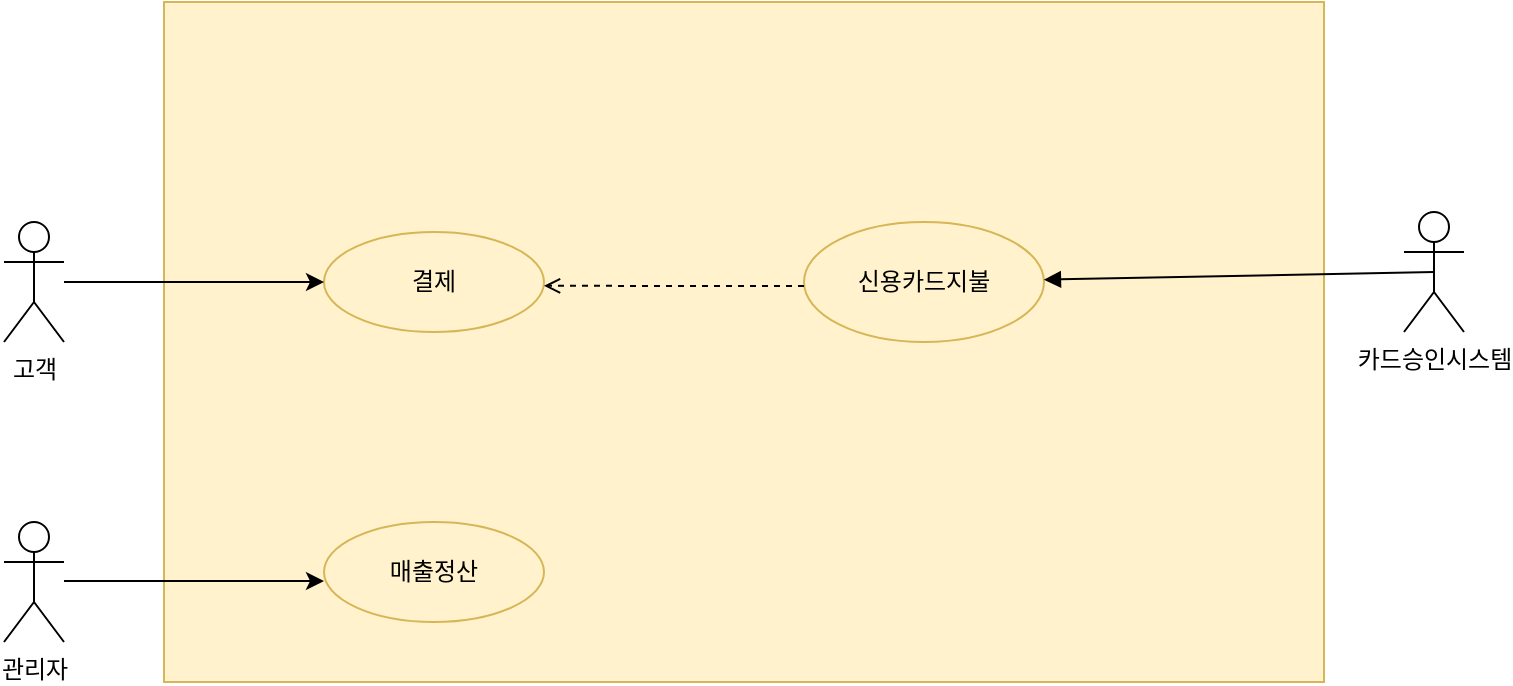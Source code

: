 <mxfile version="16.1.0" type="github" pages="4">
  <diagram id="C5RBs43oDa-KdzZeNtuy" name="Page-1">
    <mxGraphModel dx="1038" dy="579" grid="1" gridSize="10" guides="1" tooltips="1" connect="1" arrows="1" fold="1" page="1" pageScale="1" pageWidth="827" pageHeight="1169" math="0" shadow="0">
      <root>
        <mxCell id="WIyWlLk6GJQsqaUBKTNV-0" />
        <mxCell id="WIyWlLk6GJQsqaUBKTNV-1" parent="WIyWlLk6GJQsqaUBKTNV-0" />
        <mxCell id="aRHWvMybmiUx6WjFG1LS-0" value="" style="html=1;fillColor=#fff2cc;strokeColor=#d6b656;" parent="WIyWlLk6GJQsqaUBKTNV-1" vertex="1">
          <mxGeometry x="120" y="180" width="580" height="340" as="geometry" />
        </mxCell>
        <mxCell id="aRHWvMybmiUx6WjFG1LS-1" value="결제" style="ellipse;whiteSpace=wrap;html=1;fillColor=#fff2cc;strokeColor=#d6b656;" parent="WIyWlLk6GJQsqaUBKTNV-1" vertex="1">
          <mxGeometry x="200" y="295" width="110" height="50" as="geometry" />
        </mxCell>
        <mxCell id="aRHWvMybmiUx6WjFG1LS-19" style="edgeStyle=orthogonalEdgeStyle;rounded=0;orthogonalLoop=1;jettySize=auto;html=1;" parent="WIyWlLk6GJQsqaUBKTNV-1" source="aRHWvMybmiUx6WjFG1LS-2" target="aRHWvMybmiUx6WjFG1LS-1" edge="1">
          <mxGeometry relative="1" as="geometry" />
        </mxCell>
        <mxCell id="aRHWvMybmiUx6WjFG1LS-2" value="고객" style="shape=umlActor;verticalLabelPosition=bottom;verticalAlign=top;html=1;" parent="WIyWlLk6GJQsqaUBKTNV-1" vertex="1">
          <mxGeometry x="40" y="290" width="30" height="60" as="geometry" />
        </mxCell>
        <mxCell id="aRHWvMybmiUx6WjFG1LS-21" value="카드승인시스템" style="shape=umlActor;verticalLabelPosition=bottom;verticalAlign=top;html=1;" parent="WIyWlLk6GJQsqaUBKTNV-1" vertex="1">
          <mxGeometry x="740" y="285" width="30" height="60" as="geometry" />
        </mxCell>
        <mxCell id="aRHWvMybmiUx6WjFG1LS-22" value="신용카드지불" style="ellipse;whiteSpace=wrap;html=1;fillColor=#fff2cc;strokeColor=#d6b656;" parent="WIyWlLk6GJQsqaUBKTNV-1" vertex="1">
          <mxGeometry x="440" y="290" width="120" height="60" as="geometry" />
        </mxCell>
        <mxCell id="aRHWvMybmiUx6WjFG1LS-27" value="" style="html=1;verticalAlign=bottom;endArrow=block;rounded=0;exitX=0.5;exitY=0.5;exitDx=0;exitDy=0;exitPerimeter=0;" parent="WIyWlLk6GJQsqaUBKTNV-1" source="aRHWvMybmiUx6WjFG1LS-21" target="aRHWvMybmiUx6WjFG1LS-22" edge="1">
          <mxGeometry width="80" relative="1" as="geometry">
            <mxPoint x="420" y="400" as="sourcePoint" />
            <mxPoint x="500" y="400" as="targetPoint" />
          </mxGeometry>
        </mxCell>
        <mxCell id="aRHWvMybmiUx6WjFG1LS-31" value="" style="html=1;verticalAlign=bottom;endArrow=open;rounded=0;dashed=1;endFill=0;" parent="WIyWlLk6GJQsqaUBKTNV-1" edge="1">
          <mxGeometry width="80" relative="1" as="geometry">
            <mxPoint x="440" y="322" as="sourcePoint" />
            <mxPoint x="310.004" y="321.914" as="targetPoint" />
          </mxGeometry>
        </mxCell>
        <mxCell id="aRHWvMybmiUx6WjFG1LS-32" value="관리자" style="shape=umlActor;verticalLabelPosition=bottom;verticalAlign=top;html=1;" parent="WIyWlLk6GJQsqaUBKTNV-1" vertex="1">
          <mxGeometry x="40" y="440" width="30" height="60" as="geometry" />
        </mxCell>
        <mxCell id="aRHWvMybmiUx6WjFG1LS-42" value="매출정산" style="ellipse;whiteSpace=wrap;html=1;fillColor=#fff2cc;strokeColor=#d6b656;" parent="WIyWlLk6GJQsqaUBKTNV-1" vertex="1">
          <mxGeometry x="200" y="440" width="110" height="50" as="geometry" />
        </mxCell>
        <mxCell id="aRHWvMybmiUx6WjFG1LS-43" style="edgeStyle=orthogonalEdgeStyle;rounded=0;orthogonalLoop=1;jettySize=auto;html=1;" parent="WIyWlLk6GJQsqaUBKTNV-1" edge="1">
          <mxGeometry relative="1" as="geometry">
            <mxPoint x="70" y="469.5" as="sourcePoint" />
            <mxPoint x="200" y="469.5" as="targetPoint" />
          </mxGeometry>
        </mxCell>
      </root>
    </mxGraphModel>
  </diagram>
  <diagram id="rPwC5HnoijPhUJ-sqOVX" name="Page-2">
    <mxGraphModel dx="1038" dy="579" grid="1" gridSize="10" guides="1" tooltips="1" connect="1" arrows="1" fold="1" page="1" pageScale="1" pageWidth="827" pageHeight="1169" math="0" shadow="0">
      <root>
        <mxCell id="RXNHcIEkR1fMh7HQQXb3-0" />
        <mxCell id="RXNHcIEkR1fMh7HQQXb3-1" parent="RXNHcIEkR1fMh7HQQXb3-0" />
      </root>
    </mxGraphModel>
  </diagram>
  <diagram name="Page-1" id="UiIGnHidZXM71j15FvYv">
    <mxGraphModel dx="1038" dy="579" grid="1" gridSize="10" guides="1" tooltips="1" connect="1" arrows="1" fold="1" page="1" pageScale="1" pageWidth="827" pageHeight="1169" math="0" shadow="0">
      <root>
        <mxCell id="WIyWlLk6GJQsqaUBKTNV-0" />
        <mxCell id="WIyWlLk6GJQsqaUBKTNV-1" parent="WIyWlLk6GJQsqaUBKTNV-0" />
        <mxCell id="aRHWvMybmiUx6WjFG1LS-0" value="" style="html=1;fillColor=#fff2cc;strokeColor=#d6b656;" vertex="1" parent="WIyWlLk6GJQsqaUBKTNV-1">
          <mxGeometry x="120" y="180" width="580" height="340" as="geometry" />
        </mxCell>
        <mxCell id="aRHWvMybmiUx6WjFG1LS-1" value="결제" style="ellipse;whiteSpace=wrap;html=1;fillColor=#fff2cc;strokeColor=#d6b656;" vertex="1" parent="WIyWlLk6GJQsqaUBKTNV-1">
          <mxGeometry x="200" y="295" width="110" height="50" as="geometry" />
        </mxCell>
        <mxCell id="aRHWvMybmiUx6WjFG1LS-19" style="edgeStyle=orthogonalEdgeStyle;rounded=0;orthogonalLoop=1;jettySize=auto;html=1;" edge="1" parent="WIyWlLk6GJQsqaUBKTNV-1" source="aRHWvMybmiUx6WjFG1LS-2" target="aRHWvMybmiUx6WjFG1LS-1">
          <mxGeometry relative="1" as="geometry" />
        </mxCell>
        <mxCell id="aRHWvMybmiUx6WjFG1LS-2" value="고객" style="shape=umlActor;verticalLabelPosition=bottom;verticalAlign=top;html=1;" vertex="1" parent="WIyWlLk6GJQsqaUBKTNV-1">
          <mxGeometry x="40" y="290" width="30" height="60" as="geometry" />
        </mxCell>
        <mxCell id="aRHWvMybmiUx6WjFG1LS-21" value="카드승인시스템" style="shape=umlActor;verticalLabelPosition=bottom;verticalAlign=top;html=1;" vertex="1" parent="WIyWlLk6GJQsqaUBKTNV-1">
          <mxGeometry x="740" y="285" width="30" height="60" as="geometry" />
        </mxCell>
        <mxCell id="aRHWvMybmiUx6WjFG1LS-22" value="신용카드지불" style="ellipse;whiteSpace=wrap;html=1;fillColor=#fff2cc;strokeColor=#d6b656;" vertex="1" parent="WIyWlLk6GJQsqaUBKTNV-1">
          <mxGeometry x="440" y="290" width="120" height="60" as="geometry" />
        </mxCell>
        <mxCell id="aRHWvMybmiUx6WjFG1LS-27" value="" style="html=1;verticalAlign=bottom;endArrow=block;rounded=0;exitX=0.5;exitY=0.5;exitDx=0;exitDy=0;exitPerimeter=0;" edge="1" parent="WIyWlLk6GJQsqaUBKTNV-1" source="aRHWvMybmiUx6WjFG1LS-21" target="aRHWvMybmiUx6WjFG1LS-22">
          <mxGeometry width="80" relative="1" as="geometry">
            <mxPoint x="420" y="400" as="sourcePoint" />
            <mxPoint x="500" y="400" as="targetPoint" />
          </mxGeometry>
        </mxCell>
        <mxCell id="aRHWvMybmiUx6WjFG1LS-31" value="" style="html=1;verticalAlign=bottom;endArrow=open;rounded=0;dashed=1;endFill=0;" edge="1" parent="WIyWlLk6GJQsqaUBKTNV-1">
          <mxGeometry width="80" relative="1" as="geometry">
            <mxPoint x="440" y="322" as="sourcePoint" />
            <mxPoint x="310.004" y="321.914" as="targetPoint" />
          </mxGeometry>
        </mxCell>
        <mxCell id="aRHWvMybmiUx6WjFG1LS-32" value="관리자" style="shape=umlActor;verticalLabelPosition=bottom;verticalAlign=top;html=1;" vertex="1" parent="WIyWlLk6GJQsqaUBKTNV-1">
          <mxGeometry x="40" y="440" width="30" height="60" as="geometry" />
        </mxCell>
        <mxCell id="aRHWvMybmiUx6WjFG1LS-42" value="매출정산" style="ellipse;whiteSpace=wrap;html=1;fillColor=#fff2cc;strokeColor=#d6b656;" vertex="1" parent="WIyWlLk6GJQsqaUBKTNV-1">
          <mxGeometry x="200" y="440" width="110" height="50" as="geometry" />
        </mxCell>
        <mxCell id="aRHWvMybmiUx6WjFG1LS-43" style="edgeStyle=orthogonalEdgeStyle;rounded=0;orthogonalLoop=1;jettySize=auto;html=1;" edge="1" parent="WIyWlLk6GJQsqaUBKTNV-1">
          <mxGeometry relative="1" as="geometry">
            <mxPoint x="70" y="469.5" as="sourcePoint" />
            <mxPoint x="200" y="469.5" as="targetPoint" />
          </mxGeometry>
        </mxCell>
      </root>
    </mxGraphModel>
  </diagram>
  <diagram name="Page-2" id="gGyI3emuTOtrzRmbdy4l">
    <mxGraphModel dx="1038" dy="579" grid="1" gridSize="10" guides="1" tooltips="1" connect="1" arrows="1" fold="1" page="1" pageScale="1" pageWidth="827" pageHeight="1169" math="0" shadow="0">
      <root>
        <mxCell id="RXNHcIEkR1fMh7HQQXb3-0" />
        <mxCell id="RXNHcIEkR1fMh7HQQXb3-1" parent="RXNHcIEkR1fMh7HQQXb3-0" />
      </root>
    </mxGraphModel>
  </diagram>
</mxfile>
